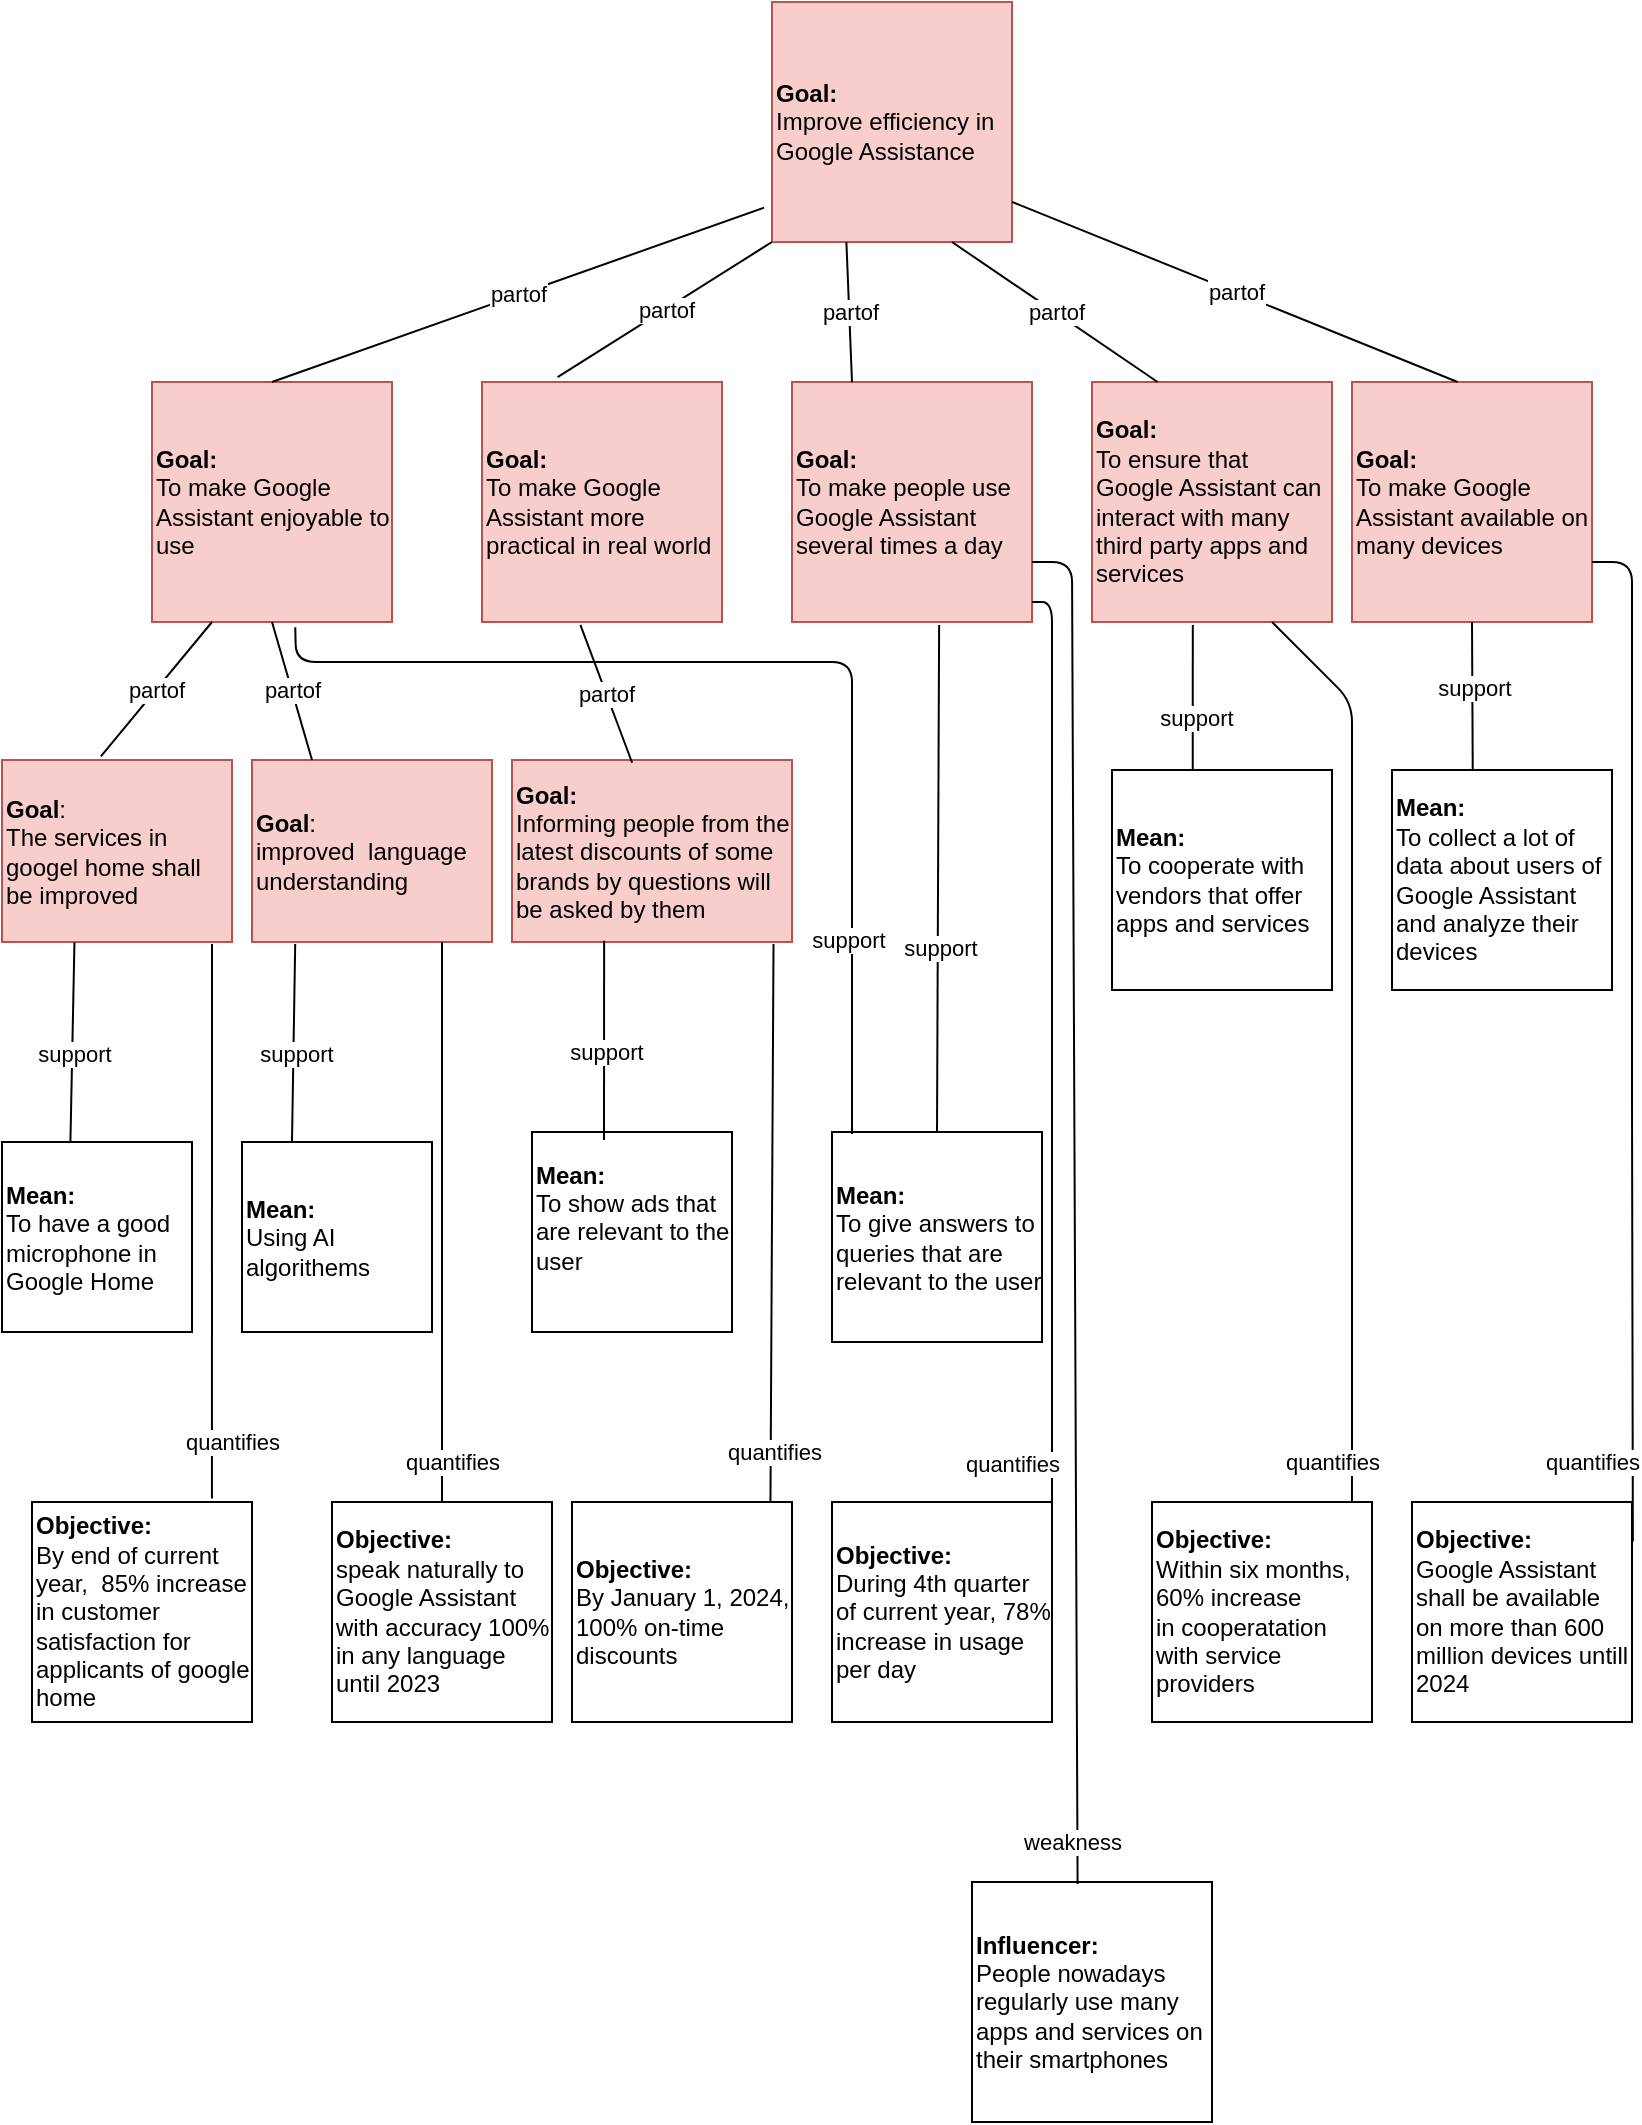 <mxfile version="15.1.2" type="github">
  <diagram id="hF1DCo-za6BDpXijDqXe" name="Page-1">
    <mxGraphModel dx="1038" dy="1716" grid="1" gridSize="10" guides="1" tooltips="1" connect="1" arrows="1" fold="1" page="1" pageScale="1" pageWidth="827" pageHeight="1169" math="0" shadow="0">
      <root>
        <object label="" id="0">
          <mxCell />
        </object>
        <mxCell id="1" parent="0" />
        <mxCell id="UOg6kvVTi9lM9-NH_RH6-1" value="&lt;b&gt;Goal:&lt;/b&gt;&lt;br&gt;&lt;div&gt;Informing people from the latest discounts of some brands by questions will be asked by them&lt;br&gt;&lt;/div&gt;" style="rounded=0;whiteSpace=wrap;html=1;align=left;fillColor=#f8cecc;strokeColor=#b85450;" parent="1" vertex="1">
          <mxGeometry x="260" y="199" width="140" height="91" as="geometry" />
        </mxCell>
        <mxCell id="UOg6kvVTi9lM9-NH_RH6-2" value="&lt;b&gt;Mean:&lt;/b&gt;&lt;br&gt;&lt;div&gt;To show ads that are relevant to the user&lt;/div&gt;&lt;div&gt;&lt;br&gt;&lt;/div&gt;" style="whiteSpace=wrap;html=1;aspect=fixed;align=left;" parent="1" vertex="1">
          <mxGeometry x="270" y="385" width="100" height="100" as="geometry" />
        </mxCell>
        <mxCell id="UOg6kvVTi9lM9-NH_RH6-3" value="&lt;b&gt;Goal:&lt;/b&gt;&lt;br&gt;&lt;div&gt;To make people use Google Assistant several times a day&lt;br&gt;&lt;/div&gt;" style="whiteSpace=wrap;html=1;aspect=fixed;align=left;fillColor=#f8cecc;strokeColor=#b85450;" parent="1" vertex="1">
          <mxGeometry x="400" y="10" width="120" height="120" as="geometry" />
        </mxCell>
        <mxCell id="UOg6kvVTi9lM9-NH_RH6-4" value="&lt;b&gt;Goal:&lt;/b&gt;&lt;br&gt;To make Google Assistant available on many devices" style="whiteSpace=wrap;html=1;aspect=fixed;align=left;fillColor=#f8cecc;strokeColor=#b85450;" parent="1" vertex="1">
          <mxGeometry x="680" y="10" width="120" height="120" as="geometry" />
        </mxCell>
        <mxCell id="UOg6kvVTi9lM9-NH_RH6-5" value="&lt;b&gt;Goal:&lt;/b&gt;&lt;br&gt;&lt;div&gt;To make Google Assistant enjoyable to use&lt;br&gt;&lt;/div&gt;" style="whiteSpace=wrap;html=1;aspect=fixed;align=left;fillColor=#f8cecc;strokeColor=#b85450;" parent="1" vertex="1">
          <mxGeometry x="80" y="10" width="120" height="120" as="geometry" />
        </mxCell>
        <mxCell id="UOg6kvVTi9lM9-NH_RH6-6" value="&lt;b&gt;Goal:&lt;/b&gt;&lt;br&gt;&lt;div&gt;To make Google Assistant more practical in real world&lt;br&gt;&lt;/div&gt;" style="whiteSpace=wrap;html=1;aspect=fixed;align=left;fillColor=#f8cecc;strokeColor=#b85450;" parent="1" vertex="1">
          <mxGeometry x="245" y="10" width="120" height="120" as="geometry" />
        </mxCell>
        <mxCell id="UOg6kvVTi9lM9-NH_RH6-7" value="&lt;div&gt;&lt;b&gt;Goal&lt;/b&gt;:&lt;/div&gt;The services in googel home shall be improved" style="rounded=0;whiteSpace=wrap;html=1;align=left;fillColor=#f8cecc;strokeColor=#b85450;" parent="1" vertex="1">
          <mxGeometry x="5" y="199" width="115" height="91" as="geometry" />
        </mxCell>
        <mxCell id="UOg6kvVTi9lM9-NH_RH6-8" value="&lt;b&gt;Mean:&lt;/b&gt;&lt;br&gt;To have a good microphone in Google Home" style="whiteSpace=wrap;html=1;aspect=fixed;align=left;" parent="1" vertex="1">
          <mxGeometry x="5" y="390" width="95" height="95" as="geometry" />
        </mxCell>
        <mxCell id="UOg6kvVTi9lM9-NH_RH6-9" value="&lt;b&gt;Mean:&lt;/b&gt;&lt;br&gt;To cooperate with vendors that offer apps and services" style="whiteSpace=wrap;html=1;aspect=fixed;align=left;" parent="1" vertex="1">
          <mxGeometry x="560" y="204" width="110" height="110" as="geometry" />
        </mxCell>
        <mxCell id="UOg6kvVTi9lM9-NH_RH6-10" value="&lt;b&gt;Mean:&lt;/b&gt;&lt;br&gt;To give answers to queries that are relevant to the user" style="whiteSpace=wrap;html=1;aspect=fixed;align=left;" parent="1" vertex="1">
          <mxGeometry x="420" y="385" width="105" height="105" as="geometry" />
        </mxCell>
        <mxCell id="UOg6kvVTi9lM9-NH_RH6-11" value="&lt;b&gt;Mean:&lt;/b&gt;&lt;br&gt;To collect a lot of data about users of Google Assistant and analyze their devices" style="whiteSpace=wrap;html=1;aspect=fixed;align=left;" parent="1" vertex="1">
          <mxGeometry x="700" y="204" width="110" height="110" as="geometry" />
        </mxCell>
        <mxCell id="UOg6kvVTi9lM9-NH_RH6-12" value="&lt;b&gt;Goal:&lt;br&gt;&lt;/b&gt;&lt;span&gt;To ensure that Google Assistant can interact with many third party apps and services&lt;/span&gt;&lt;b&gt;&lt;br&gt;&lt;/b&gt;" style="whiteSpace=wrap;html=1;aspect=fixed;align=left;fillColor=#f8cecc;strokeColor=#b85450;" parent="1" vertex="1">
          <mxGeometry x="550" y="10" width="120" height="120" as="geometry" />
        </mxCell>
        <mxCell id="UOg6kvVTi9lM9-NH_RH6-13" value="&lt;b&gt;Influencer:&lt;br&gt;&lt;/b&gt;&lt;span&gt;People nowadays regularly use many apps and services on their smartphones&lt;/span&gt;&lt;b&gt;&lt;br&gt;&lt;/b&gt;" style="whiteSpace=wrap;html=1;aspect=fixed;align=left;" parent="1" vertex="1">
          <mxGeometry x="490" y="760" width="120" height="120" as="geometry" />
        </mxCell>
        <mxCell id="UOg6kvVTi9lM9-NH_RH6-14" value="" style="endArrow=none;html=1;entryX=1;entryY=0.75;entryDx=0;entryDy=0;exitX=0.44;exitY=0.008;exitDx=0;exitDy=0;exitPerimeter=0;" parent="1" source="UOg6kvVTi9lM9-NH_RH6-13" target="UOg6kvVTi9lM9-NH_RH6-3" edge="1">
          <mxGeometry width="50" height="50" relative="1" as="geometry">
            <mxPoint x="540" y="380" as="sourcePoint" />
            <mxPoint x="680" y="100" as="targetPoint" />
            <Array as="points">
              <mxPoint x="540" y="100" />
              <mxPoint x="520" y="100" />
            </Array>
          </mxGeometry>
        </mxCell>
        <mxCell id="k02TBx-nNFQsuxZOjiUl-22" value="weakness&lt;br&gt;" style="edgeLabel;html=1;align=center;verticalAlign=middle;resizable=0;points=[];" vertex="1" connectable="0" parent="UOg6kvVTi9lM9-NH_RH6-14">
          <mxGeometry x="-0.871" y="-2" relative="1" as="geometry">
            <mxPoint x="-5" y="23" as="offset" />
          </mxGeometry>
        </mxCell>
        <mxCell id="UOg6kvVTi9lM9-NH_RH6-17" value="" style="endArrow=none;html=1;entryX=0.597;entryY=1.022;entryDx=0;entryDy=0;entryPerimeter=0;" parent="1" target="UOg6kvVTi9lM9-NH_RH6-5" edge="1">
          <mxGeometry width="50" height="50" relative="1" as="geometry">
            <mxPoint x="430" y="386" as="sourcePoint" />
            <mxPoint x="170" y="150" as="targetPoint" />
            <Array as="points">
              <mxPoint x="430" y="150" />
              <mxPoint x="410" y="150" />
              <mxPoint x="152" y="150" />
            </Array>
          </mxGeometry>
        </mxCell>
        <mxCell id="UOg6kvVTi9lM9-NH_RH6-18" value="support" style="edgeLabel;html=1;align=center;verticalAlign=middle;resizable=0;points=[];" parent="UOg6kvVTi9lM9-NH_RH6-17" vertex="1" connectable="0">
          <mxGeometry x="-0.633" y="-1" relative="1" as="geometry">
            <mxPoint x="-3" as="offset" />
          </mxGeometry>
        </mxCell>
        <mxCell id="UOg6kvVTi9lM9-NH_RH6-19" value="" style="endArrow=none;html=1;exitX=0.5;exitY=0;exitDx=0;exitDy=0;entryX=0.613;entryY=1.012;entryDx=0;entryDy=0;entryPerimeter=0;" parent="1" source="UOg6kvVTi9lM9-NH_RH6-10" target="UOg6kvVTi9lM9-NH_RH6-3" edge="1">
          <mxGeometry width="50" height="50" relative="1" as="geometry">
            <mxPoint x="590" y="200" as="sourcePoint" />
            <mxPoint x="640" y="150" as="targetPoint" />
          </mxGeometry>
        </mxCell>
        <mxCell id="UOg6kvVTi9lM9-NH_RH6-20" value="support" style="edgeLabel;html=1;align=center;verticalAlign=middle;resizable=0;points=[];" parent="UOg6kvVTi9lM9-NH_RH6-19" vertex="1" connectable="0">
          <mxGeometry x="-0.269" y="4" relative="1" as="geometry">
            <mxPoint x="5" as="offset" />
          </mxGeometry>
        </mxCell>
        <mxCell id="UOg6kvVTi9lM9-NH_RH6-21" value="" style="endArrow=none;html=1;entryX=0.42;entryY=1.012;entryDx=0;entryDy=0;exitX=0.367;exitY=0.005;exitDx=0;exitDy=0;exitPerimeter=0;entryPerimeter=0;" parent="1" source="UOg6kvVTi9lM9-NH_RH6-9" target="UOg6kvVTi9lM9-NH_RH6-12" edge="1">
          <mxGeometry width="50" height="50" relative="1" as="geometry">
            <mxPoint x="740" y="200" as="sourcePoint" />
            <mxPoint x="740" y="130" as="targetPoint" />
          </mxGeometry>
        </mxCell>
        <mxCell id="UOg6kvVTi9lM9-NH_RH6-22" value="support" style="edgeLabel;html=1;align=center;verticalAlign=middle;resizable=0;points=[];" parent="UOg6kvVTi9lM9-NH_RH6-21" vertex="1" connectable="0">
          <mxGeometry x="-0.269" y="4" relative="1" as="geometry">
            <mxPoint x="5" as="offset" />
          </mxGeometry>
        </mxCell>
        <mxCell id="UOg6kvVTi9lM9-NH_RH6-23" value="" style="endArrow=none;html=1;exitX=0.367;exitY=0.002;exitDx=0;exitDy=0;exitPerimeter=0;entryX=0.5;entryY=1;entryDx=0;entryDy=0;" parent="1" source="UOg6kvVTi9lM9-NH_RH6-11" target="UOg6kvVTi9lM9-NH_RH6-4" edge="1">
          <mxGeometry width="50" height="50" relative="1" as="geometry">
            <mxPoint x="739.5" y="200" as="sourcePoint" />
            <mxPoint x="740" y="150" as="targetPoint" />
          </mxGeometry>
        </mxCell>
        <mxCell id="UOg6kvVTi9lM9-NH_RH6-24" value="support" style="edgeLabel;html=1;align=center;verticalAlign=middle;resizable=0;points=[];" parent="UOg6kvVTi9lM9-NH_RH6-23" vertex="1" connectable="0">
          <mxGeometry x="-0.269" y="4" relative="1" as="geometry">
            <mxPoint x="5" y="-14" as="offset" />
          </mxGeometry>
        </mxCell>
        <mxCell id="UOg6kvVTi9lM9-NH_RH6-25" value="" style="endArrow=none;html=1;entryX=0.329;entryY=0.993;entryDx=0;entryDy=0;entryPerimeter=0;" parent="1" edge="1" target="UOg6kvVTi9lM9-NH_RH6-1">
          <mxGeometry width="50" height="50" relative="1" as="geometry">
            <mxPoint x="306" y="389" as="sourcePoint" />
            <mxPoint x="255" y="324" as="targetPoint" />
          </mxGeometry>
        </mxCell>
        <mxCell id="UOg6kvVTi9lM9-NH_RH6-26" value="support" style="edgeLabel;html=1;align=center;verticalAlign=middle;resizable=0;points=[];" parent="UOg6kvVTi9lM9-NH_RH6-25" vertex="1" connectable="0">
          <mxGeometry x="-0.269" y="4" relative="1" as="geometry">
            <mxPoint x="5" y="-8" as="offset" />
          </mxGeometry>
        </mxCell>
        <mxCell id="UOg6kvVTi9lM9-NH_RH6-27" value="partof" style="endArrow=none;html=1;entryX=0.41;entryY=1.012;entryDx=0;entryDy=0;entryPerimeter=0;exitX=0.429;exitY=0.015;exitDx=0;exitDy=0;exitPerimeter=0;" parent="1" source="UOg6kvVTi9lM9-NH_RH6-1" target="UOg6kvVTi9lM9-NH_RH6-6" edge="1">
          <mxGeometry width="50" height="50" relative="1" as="geometry">
            <mxPoint x="249" y="200" as="sourcePoint" />
            <mxPoint x="250" y="140" as="targetPoint" />
          </mxGeometry>
        </mxCell>
        <mxCell id="UOg6kvVTi9lM9-NH_RH6-28" value="partof" style="endArrow=none;html=1;exitX=0.43;exitY=-0.02;exitDx=0;exitDy=0;exitPerimeter=0;entryX=0.25;entryY=1;entryDx=0;entryDy=0;" parent="1" source="UOg6kvVTi9lM9-NH_RH6-7" target="UOg6kvVTi9lM9-NH_RH6-5" edge="1">
          <mxGeometry width="50" height="50" relative="1" as="geometry">
            <mxPoint x="130.5" y="200" as="sourcePoint" />
            <mxPoint x="130" y="140" as="targetPoint" />
          </mxGeometry>
        </mxCell>
        <mxCell id="UOg6kvVTi9lM9-NH_RH6-29" value="" style="endArrow=none;html=1;exitX=0.36;exitY=0.002;exitDx=0;exitDy=0;exitPerimeter=0;entryX=0.315;entryY=1.002;entryDx=0;entryDy=0;entryPerimeter=0;" parent="1" source="UOg6kvVTi9lM9-NH_RH6-8" target="UOg6kvVTi9lM9-NH_RH6-7" edge="1">
          <mxGeometry width="50" height="50" relative="1" as="geometry">
            <mxPoint x="120" y="400" as="sourcePoint" />
            <mxPoint x="39" y="300" as="targetPoint" />
          </mxGeometry>
        </mxCell>
        <mxCell id="UOg6kvVTi9lM9-NH_RH6-30" value="support" style="edgeLabel;html=1;align=center;verticalAlign=middle;resizable=0;points=[];" parent="UOg6kvVTi9lM9-NH_RH6-29" vertex="1" connectable="0">
          <mxGeometry x="-0.269" y="4" relative="1" as="geometry">
            <mxPoint x="5" y="-8" as="offset" />
          </mxGeometry>
        </mxCell>
        <mxCell id="k02TBx-nNFQsuxZOjiUl-2" value="&lt;b&gt;Objective:&lt;/b&gt;&lt;br&gt;Google Assistant shall be available on more than 600 million devices untill 2024" style="whiteSpace=wrap;html=1;aspect=fixed;align=left;" vertex="1" parent="1">
          <mxGeometry x="710" y="570" width="110" height="110" as="geometry" />
        </mxCell>
        <mxCell id="k02TBx-nNFQsuxZOjiUl-3" value="&lt;div&gt;&lt;b&gt;Goal&lt;/b&gt;:&lt;/div&gt;improved&amp;nbsp; language understanding" style="rounded=0;whiteSpace=wrap;html=1;align=left;fillColor=#f8cecc;strokeColor=#b85450;" vertex="1" parent="1">
          <mxGeometry x="130" y="199" width="120" height="91" as="geometry" />
        </mxCell>
        <mxCell id="k02TBx-nNFQsuxZOjiUl-4" value="&lt;b&gt;Objective:&lt;/b&gt;&lt;br&gt;speak naturally to Google Assistant with accuracy 100% in any language until 2023" style="whiteSpace=wrap;html=1;aspect=fixed;align=left;" vertex="1" parent="1">
          <mxGeometry x="170" y="570" width="110" height="110" as="geometry" />
        </mxCell>
        <mxCell id="k02TBx-nNFQsuxZOjiUl-6" value="" style="endArrow=none;html=1;entryX=1;entryY=0.75;entryDx=0;entryDy=0;exitX=1.004;exitY=0.18;exitDx=0;exitDy=0;exitPerimeter=0;" edge="1" parent="1" source="k02TBx-nNFQsuxZOjiUl-2" target="UOg6kvVTi9lM9-NH_RH6-4">
          <mxGeometry width="50" height="50" relative="1" as="geometry">
            <mxPoint x="830" y="590" as="sourcePoint" />
            <mxPoint x="820" y="100" as="targetPoint" />
            <Array as="points">
              <mxPoint x="820" y="370" />
              <mxPoint x="820" y="100" />
            </Array>
          </mxGeometry>
        </mxCell>
        <mxCell id="k02TBx-nNFQsuxZOjiUl-7" value="quantifies" style="edgeLabel;html=1;align=center;verticalAlign=middle;resizable=0;points=[];" vertex="1" connectable="0" parent="k02TBx-nNFQsuxZOjiUl-6">
          <mxGeometry x="0.443" y="1" relative="1" as="geometry">
            <mxPoint x="-19" y="328" as="offset" />
          </mxGeometry>
        </mxCell>
        <mxCell id="k02TBx-nNFQsuxZOjiUl-8" value="quantifies" style="endArrow=none;html=1;exitX=0.5;exitY=0;exitDx=0;exitDy=0;" edge="1" parent="1" source="k02TBx-nNFQsuxZOjiUl-4">
          <mxGeometry x="-0.857" y="-5" width="50" height="50" relative="1" as="geometry">
            <mxPoint x="120" y="354" as="sourcePoint" />
            <mxPoint x="225" y="290" as="targetPoint" />
            <mxPoint as="offset" />
          </mxGeometry>
        </mxCell>
        <mxCell id="k02TBx-nNFQsuxZOjiUl-9" value="partof" style="endArrow=none;html=1;entryX=0.5;entryY=1;entryDx=0;entryDy=0;exitX=0.25;exitY=0;exitDx=0;exitDy=0;" edge="1" parent="1" source="k02TBx-nNFQsuxZOjiUl-3" target="UOg6kvVTi9lM9-NH_RH6-5">
          <mxGeometry width="50" height="50" relative="1" as="geometry">
            <mxPoint x="160" y="200" as="sourcePoint" />
            <mxPoint x="160" y="150" as="targetPoint" />
          </mxGeometry>
        </mxCell>
        <mxCell id="k02TBx-nNFQsuxZOjiUl-10" value="&lt;b&gt;Mean:&lt;/b&gt;&lt;br&gt;Using AI algorithems" style="whiteSpace=wrap;html=1;aspect=fixed;align=left;" vertex="1" parent="1">
          <mxGeometry x="125" y="390" width="95" height="95" as="geometry" />
        </mxCell>
        <mxCell id="k02TBx-nNFQsuxZOjiUl-11" value="" style="endArrow=none;html=1;entryX=0.18;entryY=1.011;entryDx=0;entryDy=0;entryPerimeter=0;" edge="1" parent="1" target="k02TBx-nNFQsuxZOjiUl-3">
          <mxGeometry width="50" height="50" relative="1" as="geometry">
            <mxPoint x="150" y="390" as="sourcePoint" />
            <mxPoint x="150" y="300" as="targetPoint" />
          </mxGeometry>
        </mxCell>
        <mxCell id="k02TBx-nNFQsuxZOjiUl-12" value="support" style="edgeLabel;html=1;align=center;verticalAlign=middle;resizable=0;points=[];" vertex="1" connectable="0" parent="k02TBx-nNFQsuxZOjiUl-11">
          <mxGeometry x="-0.269" y="4" relative="1" as="geometry">
            <mxPoint x="5" y="-8" as="offset" />
          </mxGeometry>
        </mxCell>
        <mxCell id="k02TBx-nNFQsuxZOjiUl-13" value="&lt;b&gt;Objective:&lt;/b&gt;&lt;br&gt;By end of current year,&amp;nbsp; 85% increase in customer satisfaction for applicants of google home" style="whiteSpace=wrap;html=1;aspect=fixed;align=left;" vertex="1" parent="1">
          <mxGeometry x="20" y="570" width="110" height="110" as="geometry" />
        </mxCell>
        <mxCell id="k02TBx-nNFQsuxZOjiUl-14" value="quantifies" style="endArrow=none;html=1;exitX=0.818;exitY=-0.016;exitDx=0;exitDy=0;exitPerimeter=0;" edge="1" parent="1" source="k02TBx-nNFQsuxZOjiUl-13">
          <mxGeometry x="-0.796" y="-10" width="50" height="50" relative="1" as="geometry">
            <mxPoint x="100" y="600" as="sourcePoint" />
            <mxPoint x="110" y="291" as="targetPoint" />
            <mxPoint as="offset" />
          </mxGeometry>
        </mxCell>
        <mxCell id="k02TBx-nNFQsuxZOjiUl-15" value="&lt;b&gt;Objective:&lt;/b&gt;&lt;br&gt;&lt;div&gt;During 4th quarter of current year, 78% increase in usage per day&lt;br&gt;&lt;/div&gt;" style="whiteSpace=wrap;html=1;aspect=fixed;align=left;" vertex="1" parent="1">
          <mxGeometry x="420" y="570" width="110" height="110" as="geometry" />
        </mxCell>
        <mxCell id="k02TBx-nNFQsuxZOjiUl-16" style="edgeStyle=orthogonalEdgeStyle;rounded=0;orthogonalLoop=1;jettySize=auto;html=1;exitX=0.5;exitY=1;exitDx=0;exitDy=0;" edge="1" parent="1" source="UOg6kvVTi9lM9-NH_RH6-2" target="UOg6kvVTi9lM9-NH_RH6-2">
          <mxGeometry relative="1" as="geometry" />
        </mxCell>
        <mxCell id="k02TBx-nNFQsuxZOjiUl-20" value="" style="endArrow=none;html=1;exitX=1;exitY=0.091;exitDx=0;exitDy=0;exitPerimeter=0;" edge="1" parent="1" source="k02TBx-nNFQsuxZOjiUl-15">
          <mxGeometry width="50" height="50" relative="1" as="geometry">
            <mxPoint x="530" y="568" as="sourcePoint" />
            <mxPoint x="520" y="120" as="targetPoint" />
            <Array as="points">
              <mxPoint x="530" y="120" />
            </Array>
          </mxGeometry>
        </mxCell>
        <mxCell id="k02TBx-nNFQsuxZOjiUl-21" value="quantifies" style="edgeLabel;html=1;align=center;verticalAlign=middle;resizable=0;points=[];" vertex="1" connectable="0" parent="k02TBx-nNFQsuxZOjiUl-20">
          <mxGeometry x="-0.912" relative="1" as="geometry">
            <mxPoint x="-20" y="-9" as="offset" />
          </mxGeometry>
        </mxCell>
        <mxCell id="k02TBx-nNFQsuxZOjiUl-23" value="&lt;b&gt;Objective:&lt;/b&gt;&lt;br&gt;Within six months, 60% increase in&amp;nbsp;cooperatation with service providers" style="whiteSpace=wrap;html=1;aspect=fixed;align=left;" vertex="1" parent="1">
          <mxGeometry x="580" y="570" width="110" height="110" as="geometry" />
        </mxCell>
        <mxCell id="k02TBx-nNFQsuxZOjiUl-24" value="quantifies" style="endArrow=none;html=1;exitX=0.909;exitY=0;exitDx=0;exitDy=0;exitPerimeter=0;entryX=0.75;entryY=1;entryDx=0;entryDy=0;" edge="1" parent="1" source="k02TBx-nNFQsuxZOjiUl-23" target="UOg6kvVTi9lM9-NH_RH6-12">
          <mxGeometry x="-0.912" y="10" width="50" height="50" relative="1" as="geometry">
            <mxPoint x="670" y="440" as="sourcePoint" />
            <mxPoint x="650" y="160" as="targetPoint" />
            <Array as="points">
              <mxPoint x="680" y="510" />
              <mxPoint x="680" y="170" />
            </Array>
            <mxPoint as="offset" />
          </mxGeometry>
        </mxCell>
        <mxCell id="k02TBx-nNFQsuxZOjiUl-26" value="&lt;b&gt;Objective:&lt;/b&gt;&lt;br&gt;By January 1, 2024, 100% on-time discounts" style="whiteSpace=wrap;html=1;aspect=fixed;align=left;" vertex="1" parent="1">
          <mxGeometry x="290" y="570" width="110" height="110" as="geometry" />
        </mxCell>
        <mxCell id="k02TBx-nNFQsuxZOjiUl-27" value="" style="endArrow=none;html=1;entryX=0.934;entryY=1.011;entryDx=0;entryDy=0;entryPerimeter=0;exitX=0.902;exitY=0.002;exitDx=0;exitDy=0;exitPerimeter=0;" edge="1" parent="1" source="k02TBx-nNFQsuxZOjiUl-26" target="UOg6kvVTi9lM9-NH_RH6-1">
          <mxGeometry width="50" height="50" relative="1" as="geometry">
            <mxPoint x="370" y="560" as="sourcePoint" />
            <mxPoint x="420" y="510" as="targetPoint" />
          </mxGeometry>
        </mxCell>
        <mxCell id="k02TBx-nNFQsuxZOjiUl-28" value="quantifies" style="edgeLabel;html=1;align=center;verticalAlign=middle;resizable=0;points=[];" vertex="1" connectable="0" parent="k02TBx-nNFQsuxZOjiUl-27">
          <mxGeometry x="-0.816" y="-1" relative="1" as="geometry">
            <mxPoint as="offset" />
          </mxGeometry>
        </mxCell>
        <mxCell id="k02TBx-nNFQsuxZOjiUl-29" value="&lt;b&gt;Goal:&lt;/b&gt;&lt;br&gt;&lt;div&gt;Improve efficiency in Google Assistance&lt;br&gt;&lt;/div&gt;" style="whiteSpace=wrap;html=1;aspect=fixed;align=left;fillColor=#f8cecc;strokeColor=#b85450;" vertex="1" parent="1">
          <mxGeometry x="390" y="-180" width="120" height="120" as="geometry" />
        </mxCell>
        <mxCell id="k02TBx-nNFQsuxZOjiUl-30" value="partof" style="endArrow=none;html=1;entryX=-0.033;entryY=0.857;entryDx=0;entryDy=0;exitX=0.5;exitY=0;exitDx=0;exitDy=0;entryPerimeter=0;" edge="1" parent="1" source="UOg6kvVTi9lM9-NH_RH6-5" target="k02TBx-nNFQsuxZOjiUl-29">
          <mxGeometry width="50" height="50" relative="1" as="geometry">
            <mxPoint x="162" y="-13" as="sourcePoint" />
            <mxPoint x="218" y="-80" as="targetPoint" />
          </mxGeometry>
        </mxCell>
        <mxCell id="k02TBx-nNFQsuxZOjiUl-31" value="partof" style="endArrow=none;html=1;entryX=0;entryY=1;entryDx=0;entryDy=0;exitX=0.315;exitY=-0.02;exitDx=0;exitDy=0;exitPerimeter=0;" edge="1" parent="1" source="UOg6kvVTi9lM9-NH_RH6-6" target="k02TBx-nNFQsuxZOjiUl-29">
          <mxGeometry width="50" height="50" relative="1" as="geometry">
            <mxPoint x="150" y="20" as="sourcePoint" />
            <mxPoint x="396.04" y="-67.16" as="targetPoint" />
          </mxGeometry>
        </mxCell>
        <mxCell id="k02TBx-nNFQsuxZOjiUl-32" value="partof" style="endArrow=none;html=1;entryX=0;entryY=1;entryDx=0;entryDy=0;exitX=0.25;exitY=0;exitDx=0;exitDy=0;" edge="1" parent="1" source="UOg6kvVTi9lM9-NH_RH6-3">
          <mxGeometry width="50" height="50" relative="1" as="geometry">
            <mxPoint x="320.0" y="7.6" as="sourcePoint" />
            <mxPoint x="427.2" y="-60" as="targetPoint" />
          </mxGeometry>
        </mxCell>
        <mxCell id="k02TBx-nNFQsuxZOjiUl-33" value="partof" style="endArrow=none;html=1;entryX=0.75;entryY=1;entryDx=0;entryDy=0;exitX=0.25;exitY=0;exitDx=0;exitDy=0;" edge="1" parent="1" target="k02TBx-nNFQsuxZOjiUl-29">
          <mxGeometry width="50" height="50" relative="1" as="geometry">
            <mxPoint x="582.8" y="10" as="sourcePoint" />
            <mxPoint x="580" y="-60" as="targetPoint" />
          </mxGeometry>
        </mxCell>
        <mxCell id="k02TBx-nNFQsuxZOjiUl-34" value="partof" style="endArrow=none;html=1;entryX=1;entryY=0.833;entryDx=0;entryDy=0;exitX=0.25;exitY=0;exitDx=0;exitDy=0;entryPerimeter=0;" edge="1" parent="1" target="k02TBx-nNFQsuxZOjiUl-29">
          <mxGeometry width="50" height="50" relative="1" as="geometry">
            <mxPoint x="732.8" y="10" as="sourcePoint" />
            <mxPoint x="630" y="-60" as="targetPoint" />
          </mxGeometry>
        </mxCell>
      </root>
    </mxGraphModel>
  </diagram>
</mxfile>
